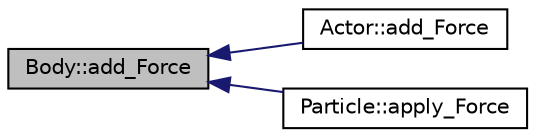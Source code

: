 digraph "Body::add_Force"
{
  edge [fontname="Helvetica",fontsize="10",labelfontname="Helvetica",labelfontsize="10"];
  node [fontname="Helvetica",fontsize="10",shape=record];
  rankdir="LR";
  Node2 [label="Body::add_Force",height=0.2,width=0.4,color="black", fillcolor="grey75", style="filled", fontcolor="black"];
  Node2 -> Node3 [dir="back",color="midnightblue",fontsize="10",style="solid",fontname="Helvetica"];
  Node3 [label="Actor::add_Force",height=0.2,width=0.4,color="black", fillcolor="white", style="filled",URL="$namespace_actor.html#aa499e89c5134fa9a58be884101247d60"];
  Node2 -> Node4 [dir="back",color="midnightblue",fontsize="10",style="solid",fontname="Helvetica"];
  Node4 [label="Particle::apply_Force",height=0.2,width=0.4,color="black", fillcolor="white", style="filled",URL="$namespace_particle.html#a6798a62b449214a798708e7e05855933"];
}

